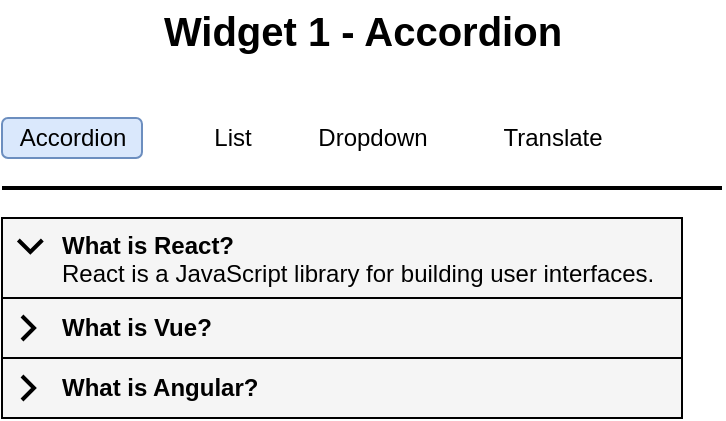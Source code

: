 <mxfile version="14.6.10" type="github" pages="4">
  <diagram id="SoVT4zm1WJRIuKAObFV5" name="Widget 1 - Accordion">
    <mxGraphModel dx="463" dy="451" grid="1" gridSize="10" guides="1" tooltips="1" connect="1" arrows="1" fold="1" page="1" pageScale="1" pageWidth="1169" pageHeight="827" math="0" shadow="0">
      <root>
        <mxCell id="0" />
        <mxCell id="1" parent="0" />
        <mxCell id="oJjnDuGi4azKmZHeQrfg-1" value="Accordion" style="text;html=1;align=center;verticalAlign=middle;resizable=0;points=[];autosize=1;fillColor=#dae8fc;strokeColor=#6c8ebf;rounded=1;" vertex="1" parent="1">
          <mxGeometry x="405" y="339" width="70" height="20" as="geometry" />
        </mxCell>
        <mxCell id="oJjnDuGi4azKmZHeQrfg-2" value="List" style="text;html=1;align=center;verticalAlign=middle;resizable=0;points=[];autosize=1;strokeColor=none;" vertex="1" parent="1">
          <mxGeometry x="505" y="339" width="30" height="20" as="geometry" />
        </mxCell>
        <mxCell id="oJjnDuGi4azKmZHeQrfg-3" value="Dropdown" style="text;html=1;align=center;verticalAlign=middle;resizable=0;points=[];autosize=1;" vertex="1" parent="1">
          <mxGeometry x="555" y="339" width="70" height="20" as="geometry" />
        </mxCell>
        <mxCell id="oJjnDuGi4azKmZHeQrfg-4" value="Translate" style="text;html=1;align=center;verticalAlign=middle;resizable=0;points=[];autosize=1;strokeColor=none;" vertex="1" parent="1">
          <mxGeometry x="645" y="339" width="70" height="20" as="geometry" />
        </mxCell>
        <mxCell id="oJjnDuGi4azKmZHeQrfg-6" value="" style="line;strokeWidth=2;html=1;" vertex="1" parent="1">
          <mxGeometry x="405" y="369" width="360" height="10" as="geometry" />
        </mxCell>
        <mxCell id="oJjnDuGi4azKmZHeQrfg-129" value="" style="group;fillColor=#f5f5f5;strokeColor=#666666;fontColor=#333333;" vertex="1" connectable="0" parent="1">
          <mxGeometry x="405" y="389" width="340" height="100" as="geometry" />
        </mxCell>
        <mxCell id="oJjnDuGi4azKmZHeQrfg-118" value="" style="group" vertex="1" connectable="0" parent="oJjnDuGi4azKmZHeQrfg-129">
          <mxGeometry width="340" height="40" as="geometry" />
        </mxCell>
        <mxCell id="oJjnDuGi4azKmZHeQrfg-116" value="" style="group;rounded=0;strokeColor=#000000;container=0;" vertex="1" connectable="0" parent="oJjnDuGi4azKmZHeQrfg-118">
          <mxGeometry width="340" height="40" as="geometry" />
        </mxCell>
        <mxCell id="oJjnDuGi4azKmZHeQrfg-91" value="&lt;b&gt;What is React?&lt;/b&gt;&lt;br&gt;React is a JavaScript library for building user interfaces." style="text;html=1;strokeColor=none;fillColor=none;align=left;verticalAlign=top;whiteSpace=wrap;rounded=0;" vertex="1" parent="oJjnDuGi4azKmZHeQrfg-118">
          <mxGeometry x="28.33" width="311.67" height="40" as="geometry" />
        </mxCell>
        <mxCell id="oJjnDuGi4azKmZHeQrfg-114" value="" style="html=1;verticalLabelPosition=bottom;labelBackgroundColor=#ffffff;verticalAlign=top;shadow=0;dashed=0;strokeWidth=2;shape=mxgraph.ios7.misc.down;rounded=0;fillColor=#ffffff;gradientColor=none;align=left;" vertex="1" parent="oJjnDuGi4azKmZHeQrfg-118">
          <mxGeometry x="8.17" y="11" width="12" height="6" as="geometry" />
        </mxCell>
        <mxCell id="oJjnDuGi4azKmZHeQrfg-119" value="" style="group" vertex="1" connectable="0" parent="oJjnDuGi4azKmZHeQrfg-129">
          <mxGeometry width="340" height="40" as="geometry" />
        </mxCell>
        <mxCell id="oJjnDuGi4azKmZHeQrfg-123" value="" style="group" vertex="1" connectable="0" parent="oJjnDuGi4azKmZHeQrfg-119">
          <mxGeometry y="40" width="340" height="30" as="geometry" />
        </mxCell>
        <mxCell id="oJjnDuGi4azKmZHeQrfg-120" value="" style="group;rounded=0;strokeColor=#000000;container=0;" vertex="1" connectable="0" parent="oJjnDuGi4azKmZHeQrfg-123">
          <mxGeometry width="340" height="30" as="geometry" />
        </mxCell>
        <mxCell id="oJjnDuGi4azKmZHeQrfg-121" value="&lt;b&gt;What is Vue?&lt;/b&gt;" style="text;html=1;strokeColor=none;fillColor=none;align=left;verticalAlign=middle;whiteSpace=wrap;rounded=0;" vertex="1" parent="oJjnDuGi4azKmZHeQrfg-123">
          <mxGeometry x="28.33" width="311.67" height="30" as="geometry" />
        </mxCell>
        <mxCell id="oJjnDuGi4azKmZHeQrfg-102" value="" style="html=1;verticalLabelPosition=bottom;labelBackgroundColor=#ffffff;verticalAlign=middle;shadow=0;dashed=0;strokeWidth=2;shape=mxgraph.ios7.misc.right;rounded=0;align=left;" vertex="1" parent="oJjnDuGi4azKmZHeQrfg-123">
          <mxGeometry x="10.0" y="9" width="6" height="12" as="geometry" />
        </mxCell>
        <mxCell id="oJjnDuGi4azKmZHeQrfg-125" value="" style="group" vertex="1" connectable="0" parent="oJjnDuGi4azKmZHeQrfg-129">
          <mxGeometry y="70" width="340" height="30" as="geometry" />
        </mxCell>
        <mxCell id="oJjnDuGi4azKmZHeQrfg-126" value="" style="group;rounded=0;strokeColor=#000000;container=0;" vertex="1" connectable="0" parent="oJjnDuGi4azKmZHeQrfg-125">
          <mxGeometry width="340" height="30" as="geometry" />
        </mxCell>
        <mxCell id="oJjnDuGi4azKmZHeQrfg-127" value="&lt;b&gt;What is Angular?&lt;/b&gt;" style="text;html=1;strokeColor=none;fillColor=none;align=left;verticalAlign=middle;whiteSpace=wrap;rounded=0;" vertex="1" parent="oJjnDuGi4azKmZHeQrfg-125">
          <mxGeometry x="28.33" width="311.67" height="30" as="geometry" />
        </mxCell>
        <mxCell id="oJjnDuGi4azKmZHeQrfg-128" value="" style="html=1;verticalLabelPosition=bottom;labelBackgroundColor=#ffffff;verticalAlign=middle;shadow=0;dashed=0;strokeWidth=2;shape=mxgraph.ios7.misc.right;rounded=0;align=left;" vertex="1" parent="oJjnDuGi4azKmZHeQrfg-125">
          <mxGeometry x="10.0" y="9" width="6" height="12" as="geometry" />
        </mxCell>
        <mxCell id="oJjnDuGi4azKmZHeQrfg-130" value="Widget 1 - Accordion" style="text;html=1;align=center;verticalAlign=middle;resizable=0;points=[];autosize=1;strokeColor=none;fontStyle=1;fontSize=20;" vertex="1" parent="1">
          <mxGeometry x="480" y="280" width="210" height="30" as="geometry" />
        </mxCell>
      </root>
    </mxGraphModel>
  </diagram>
  <diagram name="Widget 2 - List" id="7X_ozWh_A5-a-7fjfU8Q">
    <mxGraphModel dx="559" dy="545" grid="1" gridSize="10" guides="1" tooltips="1" connect="1" arrows="1" fold="1" page="1" pageScale="1" pageWidth="1169" pageHeight="827" math="0" shadow="0">
      <root>
        <mxCell id="5xxxD_j0gsJ1KlllMqnm-0" />
        <mxCell id="5xxxD_j0gsJ1KlllMqnm-1" parent="5xxxD_j0gsJ1KlllMqnm-0" />
        <mxCell id="5xxxD_j0gsJ1KlllMqnm-2" value="Accordion" style="text;html=1;align=center;verticalAlign=middle;resizable=0;points=[];autosize=1;rounded=0;" vertex="1" parent="5xxxD_j0gsJ1KlllMqnm-1">
          <mxGeometry x="405" y="339" width="70" height="20" as="geometry" />
        </mxCell>
        <mxCell id="5xxxD_j0gsJ1KlllMqnm-3" value="List" style="text;html=1;align=center;verticalAlign=middle;resizable=0;points=[];autosize=1;strokeColor=#6c8ebf;fillColor=#dae8fc;rounded=1;" vertex="1" parent="5xxxD_j0gsJ1KlllMqnm-1">
          <mxGeometry x="505" y="339" width="30" height="20" as="geometry" />
        </mxCell>
        <mxCell id="5xxxD_j0gsJ1KlllMqnm-4" value="Dropdown" style="text;html=1;align=center;verticalAlign=middle;resizable=0;points=[];autosize=1;" vertex="1" parent="5xxxD_j0gsJ1KlllMqnm-1">
          <mxGeometry x="555" y="339" width="70" height="20" as="geometry" />
        </mxCell>
        <mxCell id="5xxxD_j0gsJ1KlllMqnm-5" value="Translate" style="text;html=1;align=center;verticalAlign=middle;resizable=0;points=[];autosize=1;strokeColor=none;" vertex="1" parent="5xxxD_j0gsJ1KlllMqnm-1">
          <mxGeometry x="645" y="339" width="70" height="20" as="geometry" />
        </mxCell>
        <mxCell id="5xxxD_j0gsJ1KlllMqnm-6" value="" style="line;strokeWidth=2;html=1;" vertex="1" parent="5xxxD_j0gsJ1KlllMqnm-1">
          <mxGeometry x="405" y="369" width="360" height="10" as="geometry" />
        </mxCell>
        <mxCell id="5xxxD_j0gsJ1KlllMqnm-21" value="Widget 2 - List" style="text;html=1;align=center;verticalAlign=middle;resizable=0;points=[];autosize=1;strokeColor=none;fontStyle=1;fontSize=20;" vertex="1" parent="5xxxD_j0gsJ1KlllMqnm-1">
          <mxGeometry x="510" y="280" width="150" height="30" as="geometry" />
        </mxCell>
        <mxCell id="5xxxD_j0gsJ1KlllMqnm-22" value="" style="shape=rect;fillColor=#e0e0e0;strokeColor=none;rounded=0;shadow=0;fontSize=20;align=left;" vertex="1" parent="5xxxD_j0gsJ1KlllMqnm-1">
          <mxGeometry x="407" y="420" width="330" height="30" as="geometry" />
        </mxCell>
        <mxCell id="5xxxD_j0gsJ1KlllMqnm-23" value="" style="html=1;strokeWidth=1;shadow=0;dashed=0;shape=mxgraph.ios7ui.marginRect;rx=3;ry=3;rectMargin=5;strokeColor=none;" vertex="1" parent="5xxxD_j0gsJ1KlllMqnm-22">
          <mxGeometry width="330" height="30" as="geometry" />
        </mxCell>
        <mxCell id="5xxxD_j0gsJ1KlllMqnm-24" value="Search" style="shape=mxgraph.ios7.icons.looking_glass;strokeColor=#e0e0e0;fillColor=none;fontColor=#e0e0e0;labelPosition=right;verticalLabelPosition=middle;align=left;verticalAlign=middle;fontSize=12;fontStyle=0;spacingTop=2;" vertex="1" parent="5xxxD_j0gsJ1KlllMqnm-22">
          <mxGeometry x="0.5" y="0.5" width="16.5" height="16.5" relative="1" as="geometry">
            <mxPoint x="-27" y="-8" as="offset" />
          </mxGeometry>
        </mxCell>
        <mxCell id="5xxxD_j0gsJ1KlllMqnm-36" value="" style="group;fillColor=#f5f5f5;strokeColor=#666666;fontColor=#333333;" vertex="1" connectable="0" parent="5xxxD_j0gsJ1KlllMqnm-1">
          <mxGeometry x="407" y="466" width="355" height="40" as="geometry" />
        </mxCell>
        <mxCell id="5xxxD_j0gsJ1KlllMqnm-8" value="" style="group;align=left;" vertex="1" connectable="0" parent="5xxxD_j0gsJ1KlllMqnm-36">
          <mxGeometry width="355" height="40" as="geometry" />
        </mxCell>
        <mxCell id="5xxxD_j0gsJ1KlllMqnm-9" value="" style="group;rounded=0;strokeColor=#000000;container=0;" vertex="1" connectable="0" parent="5xxxD_j0gsJ1KlllMqnm-8">
          <mxGeometry width="355" height="40" as="geometry" />
        </mxCell>
        <mxCell id="5xxxD_j0gsJ1KlllMqnm-10" value="&lt;b&gt;React&lt;/b&gt;&lt;br&gt;React is a JavaScript library for building user interfaces." style="text;html=1;strokeColor=none;fillColor=none;align=left;verticalAlign=top;whiteSpace=wrap;rounded=0;" vertex="1" parent="5xxxD_j0gsJ1KlllMqnm-36">
          <mxGeometry x="9.57" width="300.43" height="40" as="geometry" />
        </mxCell>
        <mxCell id="5xxxD_j0gsJ1KlllMqnm-35" value="Go" style="rounded=1;fillColor=#dae8fc;strokeColor=#6c8ebf;html=1;align=center;verticalAlign=middle;fontStyle=0;fontSize=12;shadow=0;" vertex="1" parent="5xxxD_j0gsJ1KlllMqnm-36">
          <mxGeometry x="315.015" y="3.5" width="34.456" height="33" as="geometry" />
        </mxCell>
        <mxCell id="5xxxD_j0gsJ1KlllMqnm-37" value="" style="group;fillColor=#f5f5f5;strokeColor=#666666;fontColor=#333333;" vertex="1" connectable="0" parent="5xxxD_j0gsJ1KlllMqnm-1">
          <mxGeometry x="407" y="506" width="355" height="40" as="geometry" />
        </mxCell>
        <mxCell id="5xxxD_j0gsJ1KlllMqnm-38" value="" style="group;align=left;" vertex="1" connectable="0" parent="5xxxD_j0gsJ1KlllMqnm-37">
          <mxGeometry width="355" height="40" as="geometry" />
        </mxCell>
        <mxCell id="5xxxD_j0gsJ1KlllMqnm-39" value="" style="group;rounded=0;strokeColor=#000000;container=0;" vertex="1" connectable="0" parent="5xxxD_j0gsJ1KlllMqnm-38">
          <mxGeometry width="355" height="40" as="geometry" />
        </mxCell>
        <mxCell id="5xxxD_j0gsJ1KlllMqnm-40" value="&lt;b&gt;Vue&lt;/b&gt;&lt;br&gt;&lt;div&gt;The Progressive&amp;nbsp;&lt;span&gt;JavaScript Framework.&lt;/span&gt;&lt;/div&gt;" style="text;html=1;strokeColor=none;fillColor=none;align=left;verticalAlign=top;whiteSpace=wrap;rounded=0;" vertex="1" parent="5xxxD_j0gsJ1KlllMqnm-37">
          <mxGeometry x="9.57" width="300.43" height="40" as="geometry" />
        </mxCell>
        <mxCell id="5xxxD_j0gsJ1KlllMqnm-41" value="Go" style="rounded=1;fillColor=#dae8fc;strokeColor=#6c8ebf;html=1;align=center;verticalAlign=middle;fontStyle=0;fontSize=12;shadow=0;" vertex="1" parent="5xxxD_j0gsJ1KlllMqnm-37">
          <mxGeometry x="315.015" y="3.5" width="34.456" height="33" as="geometry" />
        </mxCell>
        <mxCell id="5xxxD_j0gsJ1KlllMqnm-47" value="" style="group;fillColor=#f5f5f5;strokeColor=#666666;fontColor=#333333;" vertex="1" connectable="0" parent="5xxxD_j0gsJ1KlllMqnm-1">
          <mxGeometry x="407" y="546" width="355" height="40" as="geometry" />
        </mxCell>
        <mxCell id="5xxxD_j0gsJ1KlllMqnm-48" value="" style="group;align=left;" vertex="1" connectable="0" parent="5xxxD_j0gsJ1KlllMqnm-47">
          <mxGeometry width="355" height="40" as="geometry" />
        </mxCell>
        <mxCell id="5xxxD_j0gsJ1KlllMqnm-49" value="" style="group;rounded=0;strokeColor=#000000;container=0;" vertex="1" connectable="0" parent="5xxxD_j0gsJ1KlllMqnm-48">
          <mxGeometry width="355" height="40" as="geometry" />
        </mxCell>
        <mxCell id="5xxxD_j0gsJ1KlllMqnm-50" value="&lt;b&gt;Angular&lt;/b&gt;&lt;br&gt;&lt;div&gt;The modern web&amp;nbsp;&lt;span&gt;developer&#39;s platform.&lt;/span&gt;&lt;/div&gt;" style="text;html=1;strokeColor=none;fillColor=none;align=left;verticalAlign=top;whiteSpace=wrap;rounded=0;" vertex="1" parent="5xxxD_j0gsJ1KlllMqnm-47">
          <mxGeometry x="9.57" width="300.43" height="40" as="geometry" />
        </mxCell>
        <mxCell id="5xxxD_j0gsJ1KlllMqnm-51" value="Go" style="rounded=1;fillColor=#dae8fc;strokeColor=#6c8ebf;html=1;align=center;verticalAlign=middle;fontStyle=0;fontSize=12;shadow=0;" vertex="1" parent="5xxxD_j0gsJ1KlllMqnm-47">
          <mxGeometry x="315.015" y="3.5" width="34.456" height="33" as="geometry" />
        </mxCell>
        <mxCell id="8Oyul-zbl_qEBqKXpfBy-0" value="Search Wiki" style="text;html=1;align=left;verticalAlign=middle;resizable=0;points=[];autosize=1;strokeColor=none;fontSize=12;fontStyle=1" vertex="1" parent="5xxxD_j0gsJ1KlllMqnm-1">
          <mxGeometry x="405" y="390" width="80" height="20" as="geometry" />
        </mxCell>
      </root>
    </mxGraphModel>
  </diagram>
  <diagram name="Widget 3 - Dropdown" id="jIaX0M07mFeANAyhUekS">
    <mxGraphModel dx="671" dy="654" grid="1" gridSize="10" guides="1" tooltips="1" connect="1" arrows="1" fold="1" page="1" pageScale="1" pageWidth="1169" pageHeight="827" math="0" shadow="0">
      <root>
        <mxCell id="P-GxkD7vRX8z3lJYX35N-0" />
        <mxCell id="P-GxkD7vRX8z3lJYX35N-1" parent="P-GxkD7vRX8z3lJYX35N-0" />
        <mxCell id="P-GxkD7vRX8z3lJYX35N-2" value="Accordion" style="text;html=1;align=center;verticalAlign=middle;resizable=0;points=[];autosize=1;rounded=0;" vertex="1" parent="P-GxkD7vRX8z3lJYX35N-1">
          <mxGeometry x="405" y="339" width="70" height="20" as="geometry" />
        </mxCell>
        <mxCell id="P-GxkD7vRX8z3lJYX35N-3" value="List" style="text;html=1;align=center;verticalAlign=middle;resizable=0;points=[];autosize=1;rounded=1;" vertex="1" parent="P-GxkD7vRX8z3lJYX35N-1">
          <mxGeometry x="505" y="339" width="30" height="20" as="geometry" />
        </mxCell>
        <mxCell id="P-GxkD7vRX8z3lJYX35N-4" value="Dropdown" style="text;html=1;align=center;verticalAlign=middle;resizable=0;points=[];autosize=1;fillColor=#dae8fc;strokeColor=#6c8ebf;rounded=1;" vertex="1" parent="P-GxkD7vRX8z3lJYX35N-1">
          <mxGeometry x="555" y="339" width="70" height="20" as="geometry" />
        </mxCell>
        <mxCell id="P-GxkD7vRX8z3lJYX35N-5" value="Translate" style="text;html=1;align=center;verticalAlign=middle;resizable=0;points=[];autosize=1;strokeColor=none;" vertex="1" parent="P-GxkD7vRX8z3lJYX35N-1">
          <mxGeometry x="645" y="339" width="70" height="20" as="geometry" />
        </mxCell>
        <mxCell id="P-GxkD7vRX8z3lJYX35N-6" value="" style="line;strokeWidth=2;html=1;" vertex="1" parent="P-GxkD7vRX8z3lJYX35N-1">
          <mxGeometry x="405" y="369" width="360" height="10" as="geometry" />
        </mxCell>
        <mxCell id="P-GxkD7vRX8z3lJYX35N-7" value="Widget 3 - Dropdown" style="text;html=1;align=center;verticalAlign=middle;resizable=0;points=[];autosize=1;strokeColor=none;fontStyle=1;fontSize=20;" vertex="1" parent="P-GxkD7vRX8z3lJYX35N-1">
          <mxGeometry x="475" y="280" width="220" height="30" as="geometry" />
        </mxCell>
        <mxCell id="P-GxkD7vRX8z3lJYX35N-26" value="" style="dashed=0;align=center;fontSize=12;shape=rect;fillColor=#ffffff;strokeColor=#cccccc;shadow=0;rounded=0;" vertex="1" parent="P-GxkD7vRX8z3lJYX35N-1">
          <mxGeometry x="400" y="414" width="360" height="106" as="geometry" />
        </mxCell>
        <mxCell id="P-GxkD7vRX8z3lJYX35N-27" value="Red" style="shape=rect;fontColor=#000000;verticalAlign=middle;spacingLeft=13;fontSize=14;strokeColor=#cccccc;align=left;resizeWidth=1;" vertex="1" parent="P-GxkD7vRX8z3lJYX35N-26">
          <mxGeometry width="360" height="40" relative="1" as="geometry" />
        </mxCell>
        <mxCell id="P-GxkD7vRX8z3lJYX35N-28" value="" style="dashed=0;html=1;shape=mxgraph.gmdl.triangle;fillColor=#cccccc;strokeColor=none;" vertex="1" parent="P-GxkD7vRX8z3lJYX35N-27">
          <mxGeometry x="1" y="0.5" width="10" height="5" relative="1" as="geometry">
            <mxPoint x="-25" y="-2.5" as="offset" />
          </mxGeometry>
        </mxCell>
        <mxCell id="P-GxkD7vRX8z3lJYX35N-29" value="Green" style="shape=rect;align=left;fontColor=#000000;verticalAlign=middle;spacingLeft=13;fontSize=14;fillColor=#eeeeee;strokeColor=none;resizeWidth=1;" vertex="1" parent="P-GxkD7vRX8z3lJYX35N-26">
          <mxGeometry width="360" height="30" relative="1" as="geometry">
            <mxPoint y="41" as="offset" />
          </mxGeometry>
        </mxCell>
        <mxCell id="P-GxkD7vRX8z3lJYX35N-30" value="Blue" style="text;fontColor=#000000;verticalAlign=middle;spacingLeft=13;fontSize=14;resizeWidth=1;" vertex="1" parent="P-GxkD7vRX8z3lJYX35N-26">
          <mxGeometry width="360" height="30" relative="1" as="geometry">
            <mxPoint y="72" as="offset" />
          </mxGeometry>
        </mxCell>
        <mxCell id="H7U4Nz8d31LRYhQU1dJE-0" value="Select Color" style="text;html=1;align=left;verticalAlign=middle;resizable=0;points=[];autosize=1;strokeColor=none;fontSize=12;fontStyle=1" vertex="1" parent="P-GxkD7vRX8z3lJYX35N-1">
          <mxGeometry x="405" y="390" width="90" height="20" as="geometry" />
        </mxCell>
        <mxCell id="H7U4Nz8d31LRYhQU1dJE-1" value="This text is red." style="text;html=1;align=left;verticalAlign=middle;resizable=0;points=[];autosize=1;strokeColor=none;fontSize=12;fontStyle=1;fontColor=#FF0000;" vertex="1" parent="P-GxkD7vRX8z3lJYX35N-1">
          <mxGeometry x="400" y="550" width="100" height="20" as="geometry" />
        </mxCell>
      </root>
    </mxGraphModel>
  </diagram>
  <diagram name="Widget 4 - Translate" id="fq9vOy2Im_gMZi3PE8a6">
    <mxGraphModel dx="671" dy="654" grid="1" gridSize="10" guides="1" tooltips="1" connect="1" arrows="1" fold="1" page="1" pageScale="1" pageWidth="1169" pageHeight="827" math="0" shadow="0">
      <root>
        <mxCell id="MjV814G-3i1wZ1misCgF-0" />
        <mxCell id="MjV814G-3i1wZ1misCgF-1" parent="MjV814G-3i1wZ1misCgF-0" />
        <mxCell id="MjV814G-3i1wZ1misCgF-2" value="Accordion" style="text;html=1;align=center;verticalAlign=middle;resizable=0;points=[];autosize=1;rounded=0;" vertex="1" parent="MjV814G-3i1wZ1misCgF-1">
          <mxGeometry x="405" y="339" width="70" height="20" as="geometry" />
        </mxCell>
        <mxCell id="MjV814G-3i1wZ1misCgF-3" value="List" style="text;html=1;align=center;verticalAlign=middle;resizable=0;points=[];autosize=1;rounded=1;" vertex="1" parent="MjV814G-3i1wZ1misCgF-1">
          <mxGeometry x="505" y="339" width="30" height="20" as="geometry" />
        </mxCell>
        <mxCell id="MjV814G-3i1wZ1misCgF-4" value="Dropdown" style="text;html=1;align=center;verticalAlign=middle;resizable=0;points=[];autosize=1;rounded=1;" vertex="1" parent="MjV814G-3i1wZ1misCgF-1">
          <mxGeometry x="555" y="339" width="70" height="20" as="geometry" />
        </mxCell>
        <mxCell id="MjV814G-3i1wZ1misCgF-5" value="Translate" style="text;html=1;align=center;verticalAlign=middle;resizable=0;points=[];autosize=1;strokeColor=#6c8ebf;fillColor=#dae8fc;rounded=1;" vertex="1" parent="MjV814G-3i1wZ1misCgF-1">
          <mxGeometry x="645" y="339" width="70" height="20" as="geometry" />
        </mxCell>
        <mxCell id="MjV814G-3i1wZ1misCgF-6" value="" style="line;strokeWidth=2;html=1;" vertex="1" parent="MjV814G-3i1wZ1misCgF-1">
          <mxGeometry x="405" y="369" width="360" height="10" as="geometry" />
        </mxCell>
        <mxCell id="MjV814G-3i1wZ1misCgF-7" value="Widget 4 - Translate" style="text;html=1;align=center;verticalAlign=middle;resizable=0;points=[];autosize=1;strokeColor=none;fontStyle=1;fontSize=20;" vertex="1" parent="MjV814G-3i1wZ1misCgF-1">
          <mxGeometry x="485" y="280" width="200" height="30" as="geometry" />
        </mxCell>
        <mxCell id="MjV814G-3i1wZ1misCgF-8" value="" style="dashed=0;align=center;fontSize=12;shape=rect;fillColor=#ffffff;strokeColor=#cccccc;shadow=0;rounded=0;" vertex="1" parent="MjV814G-3i1wZ1misCgF-1">
          <mxGeometry x="405" y="520" width="360" height="106" as="geometry" />
        </mxCell>
        <mxCell id="MjV814G-3i1wZ1misCgF-9" value="Chinese" style="shape=rect;fontColor=#000000;verticalAlign=middle;spacingLeft=13;fontSize=14;strokeColor=#cccccc;align=left;resizeWidth=1;" vertex="1" parent="MjV814G-3i1wZ1misCgF-8">
          <mxGeometry width="360" height="40" relative="1" as="geometry" />
        </mxCell>
        <mxCell id="MjV814G-3i1wZ1misCgF-10" value="" style="dashed=0;html=1;shape=mxgraph.gmdl.triangle;fillColor=#cccccc;strokeColor=none;" vertex="1" parent="MjV814G-3i1wZ1misCgF-9">
          <mxGeometry x="1" y="0.5" width="10" height="5" relative="1" as="geometry">
            <mxPoint x="-25" y="-2.5" as="offset" />
          </mxGeometry>
        </mxCell>
        <mxCell id="MjV814G-3i1wZ1misCgF-11" value="Japanese" style="shape=rect;align=left;fontColor=#000000;verticalAlign=middle;spacingLeft=13;fontSize=14;fillColor=#eeeeee;strokeColor=none;resizeWidth=1;" vertex="1" parent="MjV814G-3i1wZ1misCgF-8">
          <mxGeometry width="360" height="30" relative="1" as="geometry">
            <mxPoint y="41" as="offset" />
          </mxGeometry>
        </mxCell>
        <mxCell id="MjV814G-3i1wZ1misCgF-12" value="Korean" style="text;fontColor=#000000;verticalAlign=middle;spacingLeft=13;fontSize=14;resizeWidth=1;" vertex="1" parent="MjV814G-3i1wZ1misCgF-8">
          <mxGeometry width="360" height="30" relative="1" as="geometry">
            <mxPoint y="72" as="offset" />
          </mxGeometry>
        </mxCell>
        <mxCell id="MjV814G-3i1wZ1misCgF-13" value="Hello" style="html=1;shadow=0;dashed=0;shape=mxgraph.bootstrap.rrect;rSize=5;strokeColor=#CED4DA;strokeWidth=1;fillColor=#E9ECEF;fontColor=#505050;whiteSpace=wrap;align=left;verticalAlign=middle;spacingLeft=10;fontSize=14;rounded=1;" vertex="1" parent="MjV814G-3i1wZ1misCgF-1">
          <mxGeometry x="405" y="420" width="350" height="40" as="geometry" />
        </mxCell>
        <mxCell id="MjV814G-3i1wZ1misCgF-14" value="Enter Text" style="text;html=1;align=left;verticalAlign=middle;resizable=0;points=[];autosize=1;strokeColor=none;fontSize=12;fontStyle=1" vertex="1" parent="MjV814G-3i1wZ1misCgF-1">
          <mxGeometry x="405" y="390" width="70" height="20" as="geometry" />
        </mxCell>
        <mxCell id="MjV814G-3i1wZ1misCgF-15" value="Select Language" style="text;html=1;align=left;verticalAlign=middle;resizable=0;points=[];autosize=1;strokeColor=none;fontSize=12;fontStyle=1" vertex="1" parent="MjV814G-3i1wZ1misCgF-1">
          <mxGeometry x="405" y="490" width="110" height="20" as="geometry" />
        </mxCell>
        <mxCell id="MjV814G-3i1wZ1misCgF-16" value="Output" style="text;html=1;align=left;verticalAlign=middle;resizable=0;points=[];autosize=1;strokeColor=none;fontSize=12;fontStyle=1" vertex="1" parent="MjV814G-3i1wZ1misCgF-1">
          <mxGeometry x="405" y="660" width="50" height="20" as="geometry" />
        </mxCell>
        <mxCell id="MjV814G-3i1wZ1misCgF-17" value="你好" style="text;html=1;align=left;verticalAlign=middle;resizable=0;points=[];autosize=1;strokeColor=none;fontSize=24;fontStyle=1" vertex="1" parent="MjV814G-3i1wZ1misCgF-1">
          <mxGeometry x="405" y="685" width="60" height="30" as="geometry" />
        </mxCell>
      </root>
    </mxGraphModel>
  </diagram>
</mxfile>
